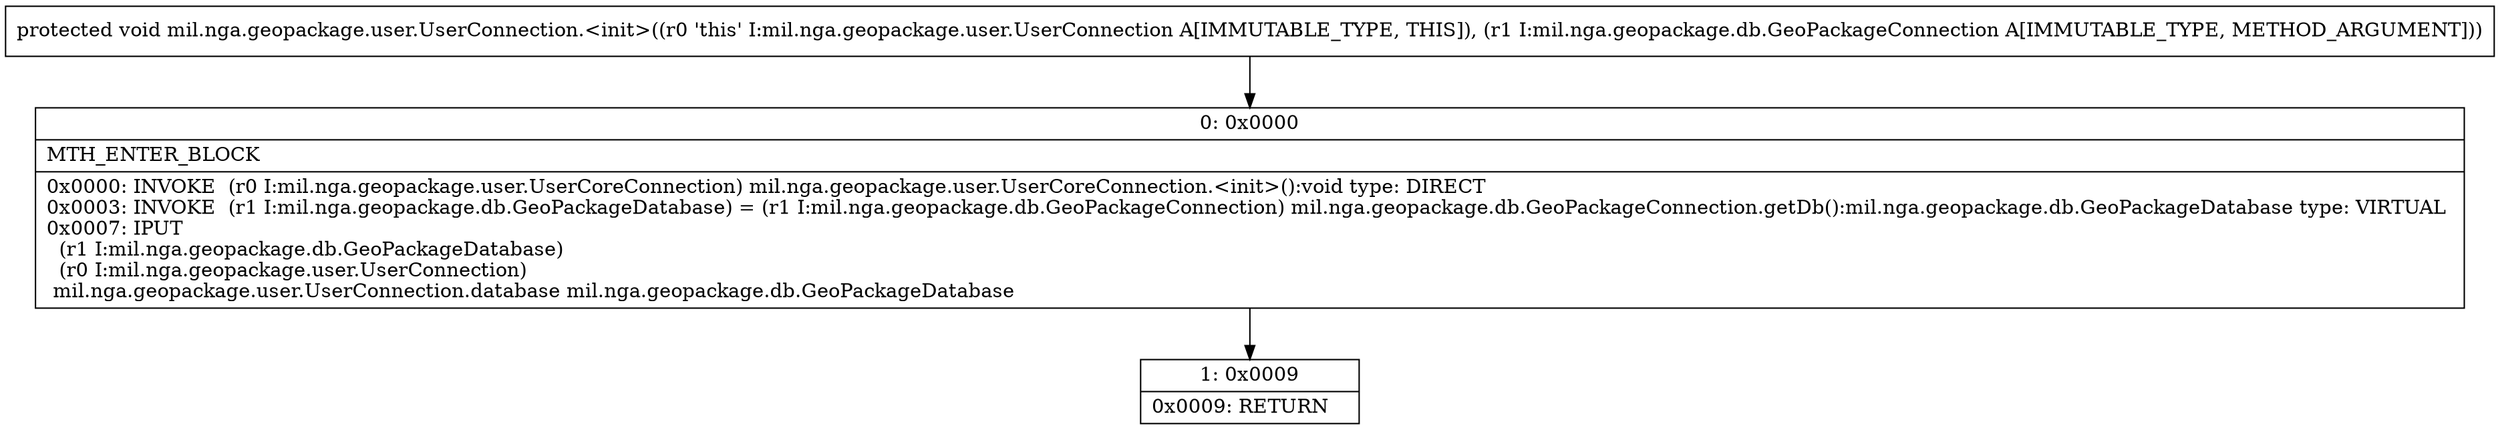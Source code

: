 digraph "CFG formil.nga.geopackage.user.UserConnection.\<init\>(Lmil\/nga\/geopackage\/db\/GeoPackageConnection;)V" {
Node_0 [shape=record,label="{0\:\ 0x0000|MTH_ENTER_BLOCK\l|0x0000: INVOKE  (r0 I:mil.nga.geopackage.user.UserCoreConnection) mil.nga.geopackage.user.UserCoreConnection.\<init\>():void type: DIRECT \l0x0003: INVOKE  (r1 I:mil.nga.geopackage.db.GeoPackageDatabase) = (r1 I:mil.nga.geopackage.db.GeoPackageConnection) mil.nga.geopackage.db.GeoPackageConnection.getDb():mil.nga.geopackage.db.GeoPackageDatabase type: VIRTUAL \l0x0007: IPUT  \l  (r1 I:mil.nga.geopackage.db.GeoPackageDatabase)\l  (r0 I:mil.nga.geopackage.user.UserConnection)\l mil.nga.geopackage.user.UserConnection.database mil.nga.geopackage.db.GeoPackageDatabase \l}"];
Node_1 [shape=record,label="{1\:\ 0x0009|0x0009: RETURN   \l}"];
MethodNode[shape=record,label="{protected void mil.nga.geopackage.user.UserConnection.\<init\>((r0 'this' I:mil.nga.geopackage.user.UserConnection A[IMMUTABLE_TYPE, THIS]), (r1 I:mil.nga.geopackage.db.GeoPackageConnection A[IMMUTABLE_TYPE, METHOD_ARGUMENT])) }"];
MethodNode -> Node_0;
Node_0 -> Node_1;
}

